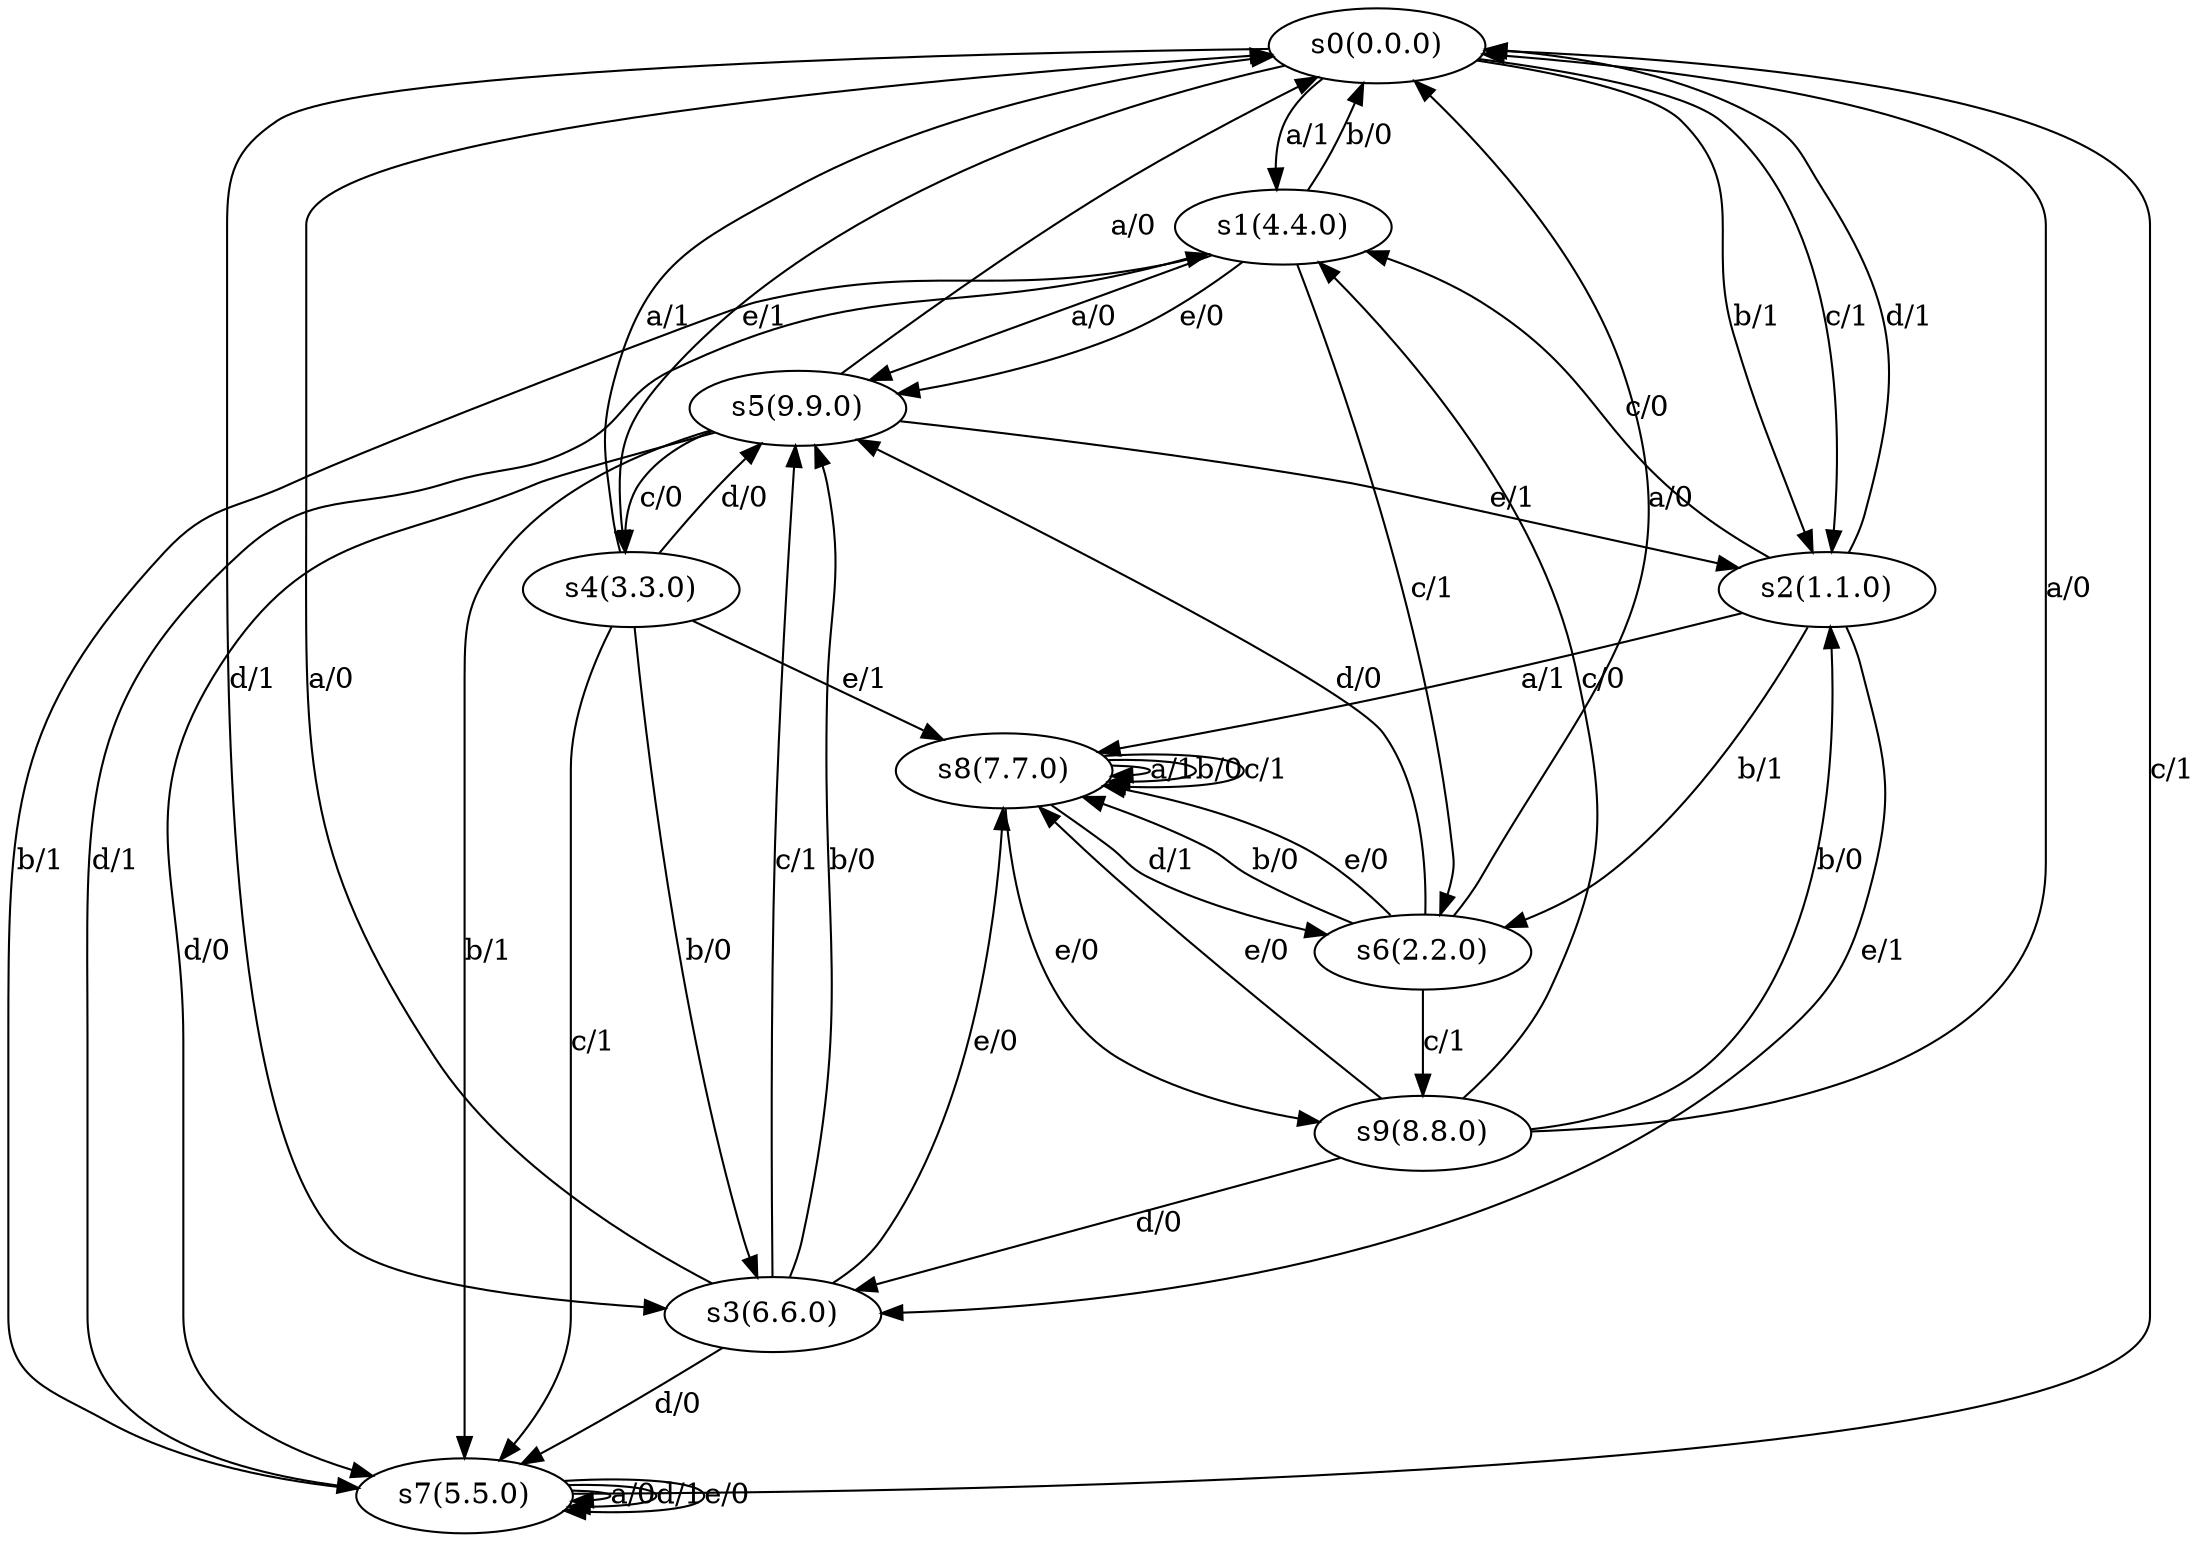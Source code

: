 digraph product {
	s0 [label="s0(0.0.0)"]
	s1 [label="s1(4.4.0)"]
	s2 [label="s2(1.1.0)"]
	s3 [label="s3(6.6.0)"]
	s4 [label="s4(3.3.0)"]
	s5 [label="s5(9.9.0)"]
	s6 [label="s6(2.2.0)"]
	s7 [label="s7(5.5.0)"]
	s8 [label="s8(7.7.0)"]
	s9 [label="s9(8.8.0)"]
	s0 -> s1 [label="a/1"]
	s0 -> s2 [label="b/1"]
	s0 -> s2 [label="c/1"]
	s0 -> s3 [label="d/1"]
	s0 -> s4 [label="e/1"]
	s1 -> s5 [label="a/0"]
	s1 -> s0 [label="b/0"]
	s1 -> s6 [label="c/1"]
	s1 -> s7 [label="d/1"]
	s1 -> s5 [label="e/0"]
	s2 -> s8 [label="a/1"]
	s2 -> s6 [label="b/1"]
	s2 -> s1 [label="c/0"]
	s2 -> s0 [label="d/1"]
	s2 -> s3 [label="e/1"]
	s3 -> s0 [label="a/0"]
	s3 -> s5 [label="b/0"]
	s3 -> s5 [label="c/1"]
	s3 -> s7 [label="d/0"]
	s3 -> s8 [label="e/0"]
	s4 -> s0 [label="a/1"]
	s4 -> s3 [label="b/0"]
	s4 -> s7 [label="c/1"]
	s4 -> s5 [label="d/0"]
	s4 -> s8 [label="e/1"]
	s5 -> s0 [label="a/0"]
	s5 -> s7 [label="b/1"]
	s5 -> s4 [label="c/0"]
	s5 -> s7 [label="d/0"]
	s5 -> s2 [label="e/1"]
	s6 -> s0 [label="a/0"]
	s6 -> s8 [label="b/0"]
	s6 -> s9 [label="c/1"]
	s6 -> s5 [label="d/0"]
	s6 -> s8 [label="e/0"]
	s7 -> s7 [label="a/0"]
	s7 -> s1 [label="b/1"]
	s7 -> s0 [label="c/1"]
	s7 -> s7 [label="d/1"]
	s7 -> s7 [label="e/0"]
	s8 -> s8 [label="a/1"]
	s8 -> s8 [label="b/0"]
	s8 -> s8 [label="c/1"]
	s8 -> s6 [label="d/1"]
	s8 -> s9 [label="e/0"]
	s9 -> s0 [label="a/0"]
	s9 -> s2 [label="b/0"]
	s9 -> s1 [label="c/0"]
	s9 -> s3 [label="d/0"]
	s9 -> s8 [label="e/0"]
}
